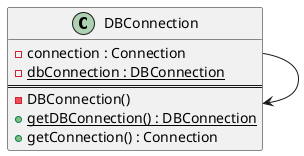 @startuml
class DBConnection{
   - connection : Connection
   - {static} dbConnection : DBConnection
   ==
   - DBConnection()
   + {static} getDBConnection() : DBConnection
   + getConnection() : Connection
}

DBConnection -> DBConnection
@enduml